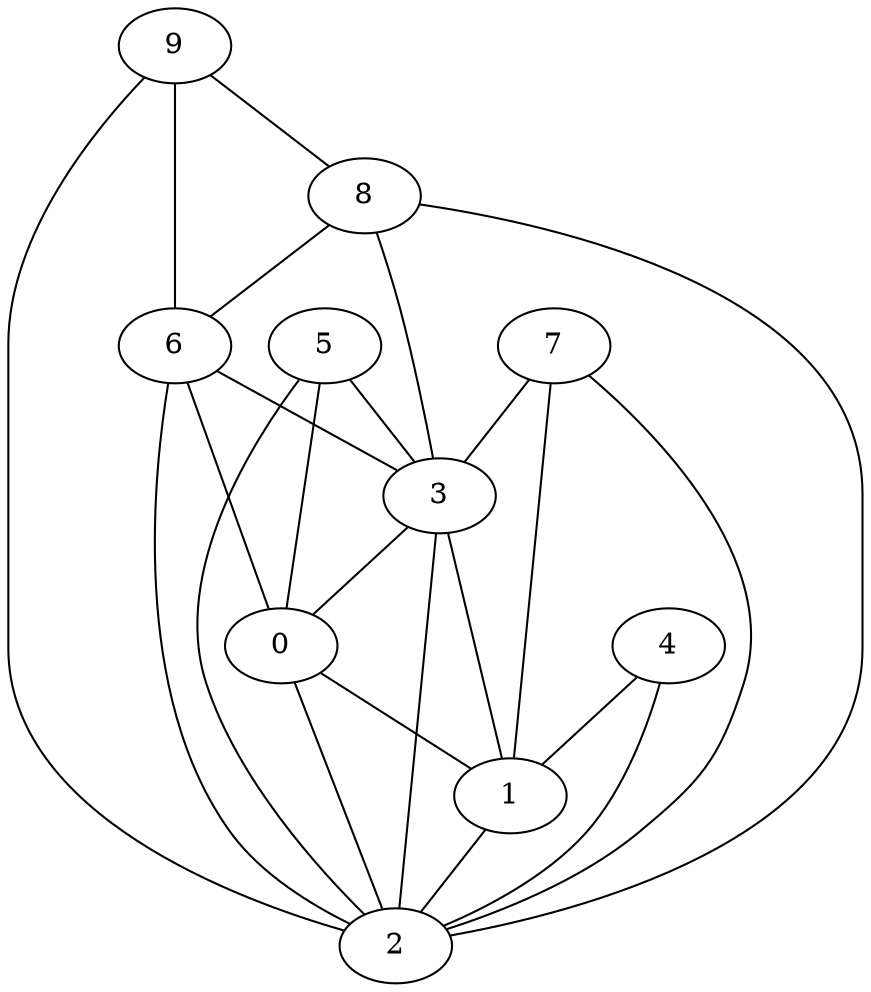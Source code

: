 graph {
    0 [ label = "0" ]
    1 [ label = "1" ]
    2 [ label = "2" ]
    3 [ label = "3" ]
    4 [ label = "4" ]
    5 [ label = "5" ]
    6 [ label = "6" ]
    7 [ label = "7" ]
    8 [ label = "8" ]
    9 [ label = "9" ]
    0 -- 1 [ ]
    0 -- 2 [ ]
    1 -- 2 [ ]
    3 -- 0 [ ]
    3 -- 1 [ ]
    3 -- 2 [ ]
    9 -- 8 [ ]
    4 -- 1 [ ]
    4 -- 2 [ ]
    5 -- 0 [ ]
    5 -- 2 [ ]
    5 -- 3 [ ]
    6 -- 0 [ ]
    6 -- 2 [ ]
    6 -- 3 [ ]
    7 -- 1 [ ]
    7 -- 2 [ ]
    7 -- 3 [ ]
    8 -- 2 [ ]
    8 -- 3 [ ]
    8 -- 6 [ ]
    9 -- 2 [ ]
    9 -- 6 [ ]
}
